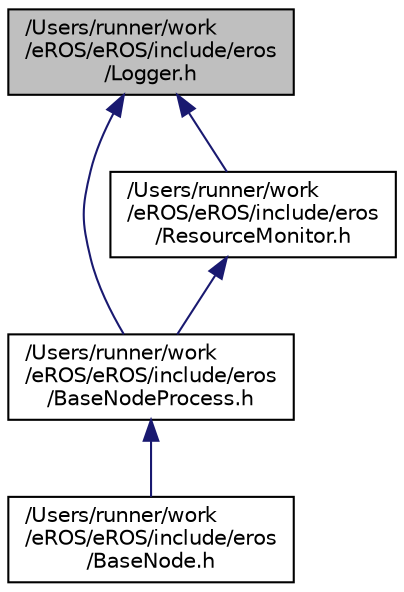 digraph "/Users/runner/work/eROS/eROS/include/eros/Logger.h"
{
 // LATEX_PDF_SIZE
  edge [fontname="Helvetica",fontsize="10",labelfontname="Helvetica",labelfontsize="10"];
  node [fontname="Helvetica",fontsize="10",shape=record];
  Node1 [label="/Users/runner/work\l/eROS/eROS/include/eros\l/Logger.h",height=0.2,width=0.4,color="black", fillcolor="grey75", style="filled", fontcolor="black",tooltip=" "];
  Node1 -> Node2 [dir="back",color="midnightblue",fontsize="10",style="solid",fontname="Helvetica"];
  Node2 [label="/Users/runner/work\l/eROS/eROS/include/eros\l/BaseNodeProcess.h",height=0.2,width=0.4,color="black", fillcolor="white", style="filled",URL="$BaseNodeProcess_8h.html",tooltip=" "];
  Node2 -> Node3 [dir="back",color="midnightblue",fontsize="10",style="solid",fontname="Helvetica"];
  Node3 [label="/Users/runner/work\l/eROS/eROS/include/eros\l/BaseNode.h",height=0.2,width=0.4,color="black", fillcolor="white", style="filled",URL="$BaseNode_8h.html",tooltip=" "];
  Node1 -> Node4 [dir="back",color="midnightblue",fontsize="10",style="solid",fontname="Helvetica"];
  Node4 [label="/Users/runner/work\l/eROS/eROS/include/eros\l/ResourceMonitor.h",height=0.2,width=0.4,color="black", fillcolor="white", style="filled",URL="$ResourceMonitor_8h.html",tooltip=" "];
  Node4 -> Node2 [dir="back",color="midnightblue",fontsize="10",style="solid",fontname="Helvetica"];
}
